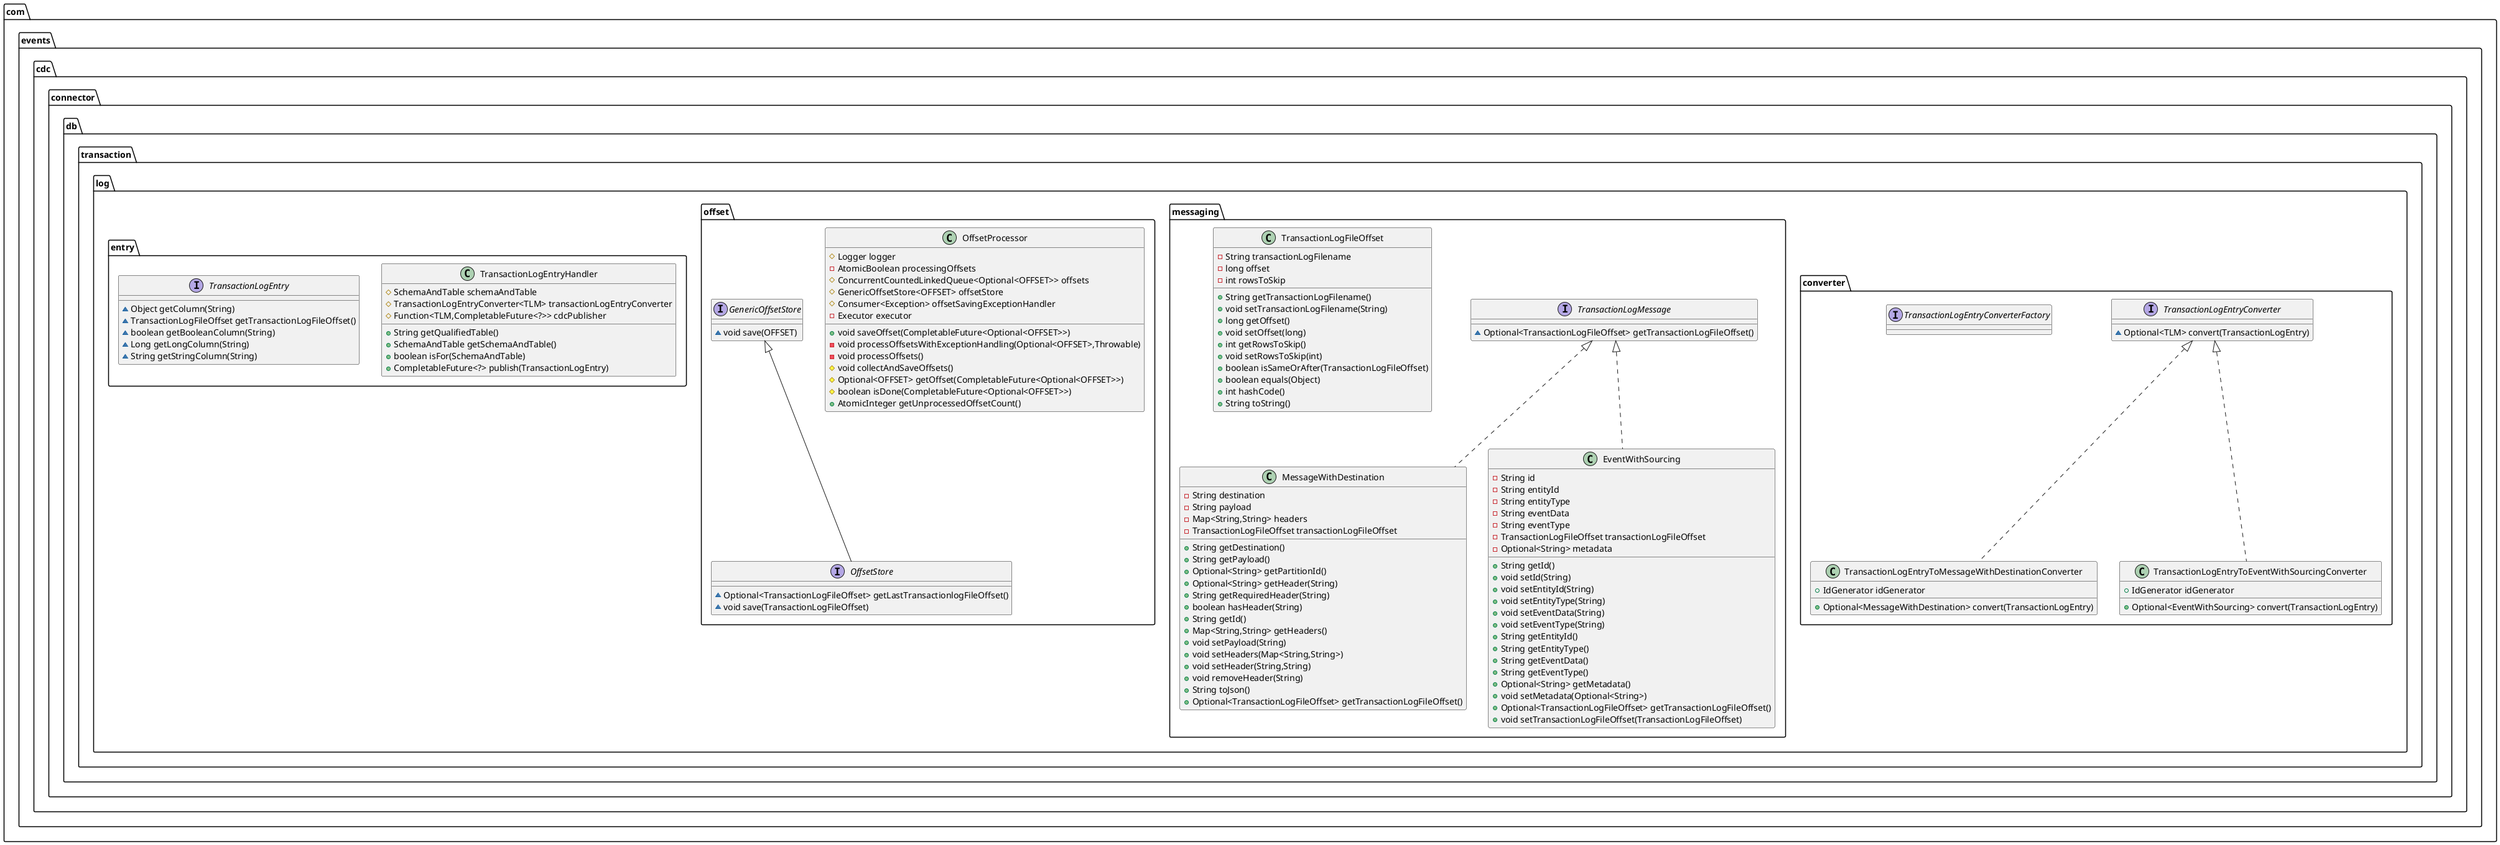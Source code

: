 @startuml
class com.events.cdc.connector.db.transaction.log.converter.TransactionLogEntryToMessageWithDestinationConverter {
+ IdGenerator idGenerator
+ Optional<MessageWithDestination> convert(TransactionLogEntry)
}
interface com.events.cdc.connector.db.transaction.log.messaging.TransactionLogMessage {
~ Optional<TransactionLogFileOffset> getTransactionLogFileOffset()
}
class com.events.cdc.connector.db.transaction.log.messaging.MessageWithDestination {
- String destination
- String payload
- Map<String,String> headers
- TransactionLogFileOffset transactionLogFileOffset
+ String getDestination()
+ String getPayload()
+ Optional<String> getPartitionId()
+ Optional<String> getHeader(String)
+ String getRequiredHeader(String)
+ boolean hasHeader(String)
+ String getId()
+ Map<String,String> getHeaders()
+ void setPayload(String)
+ void setHeaders(Map<String,String>)
+ void setHeader(String,String)
+ void removeHeader(String)
+ String toJson()
+ Optional<TransactionLogFileOffset> getTransactionLogFileOffset()
}
interface com.events.cdc.connector.db.transaction.log.offset.OffsetStore {
~ Optional<TransactionLogFileOffset> getLastTransactionlogFileOffset()
~ void save(TransactionLogFileOffset)
}
class com.events.cdc.connector.db.transaction.log.offset.OffsetProcessor {
# Logger logger
- AtomicBoolean processingOffsets
# ConcurrentCountedLinkedQueue<Optional<OFFSET>> offsets
# GenericOffsetStore<OFFSET> offsetStore
# Consumer<Exception> offsetSavingExceptionHandler
- Executor executor
+ void saveOffset(CompletableFuture<Optional<OFFSET>>)
- void processOffsetsWithExceptionHandling(Optional<OFFSET>,Throwable)
- void processOffsets()
# void collectAndSaveOffsets()
# Optional<OFFSET> getOffset(CompletableFuture<Optional<OFFSET>>)
# boolean isDone(CompletableFuture<Optional<OFFSET>>)
+ AtomicInteger getUnprocessedOffsetCount()
}
class com.events.cdc.connector.db.transaction.log.messaging.EventWithSourcing {
- String id
- String entityId
- String entityType
- String eventData
- String eventType
- TransactionLogFileOffset transactionLogFileOffset
- Optional<String> metadata
+ String getId()
+ void setId(String)
+ void setEntityId(String)
+ void setEntityType(String)
+ void setEventData(String)
+ void setEventType(String)
+ String getEntityId()
+ String getEntityType()
+ String getEventData()
+ String getEventType()
+ Optional<String> getMetadata()
+ void setMetadata(Optional<String>)
+ Optional<TransactionLogFileOffset> getTransactionLogFileOffset()
+ void setTransactionLogFileOffset(TransactionLogFileOffset)
}
class com.events.cdc.connector.db.transaction.log.entry.TransactionLogEntryHandler {
# SchemaAndTable schemaAndTable
# TransactionLogEntryConverter<TLM> transactionLogEntryConverter
# Function<TLM,CompletableFuture<?>> cdcPublisher
+ String getQualifiedTable()
+ SchemaAndTable getSchemaAndTable()
+ boolean isFor(SchemaAndTable)
+ CompletableFuture<?> publish(TransactionLogEntry)
}
class com.events.cdc.connector.db.transaction.log.messaging.TransactionLogFileOffset {
- String transactionLogFilename
- long offset
- int rowsToSkip
+ String getTransactionLogFilename()
+ void setTransactionLogFilename(String)
+ long getOffset()
+ void setOffset(long)
+ int getRowsToSkip()
+ void setRowsToSkip(int)
+ boolean isSameOrAfter(TransactionLogFileOffset)
+ boolean equals(Object)
+ int hashCode()
+ String toString()
}
interface com.events.cdc.connector.db.transaction.log.converter.TransactionLogEntryConverter {
~ Optional<TLM> convert(TransactionLogEntry)
}
interface com.events.cdc.connector.db.transaction.log.offset.GenericOffsetStore {
~ void save(OFFSET)
}
interface com.events.cdc.connector.db.transaction.log.converter.TransactionLogEntryConverterFactory {
}
interface com.events.cdc.connector.db.transaction.log.entry.TransactionLogEntry {
~ Object getColumn(String)
~ TransactionLogFileOffset getTransactionLogFileOffset()
~ boolean getBooleanColumn(String)
~ Long getLongColumn(String)
~ String getStringColumn(String)
}
class com.events.cdc.connector.db.transaction.log.converter.TransactionLogEntryToEventWithSourcingConverter {
+ IdGenerator idGenerator
+ Optional<EventWithSourcing> convert(TransactionLogEntry)
}

com.events.cdc.connector.db.transaction.log.converter.TransactionLogEntryConverter <|.. com.events.cdc.connector.db.transaction.log.converter.TransactionLogEntryToMessageWithDestinationConverter
com.events.cdc.connector.db.transaction.log.messaging.TransactionLogMessage <|.. com.events.cdc.connector.db.transaction.log.messaging.MessageWithDestination
com.events.cdc.connector.db.transaction.log.offset.GenericOffsetStore <|-- com.events.cdc.connector.db.transaction.log.offset.OffsetStore
com.events.cdc.connector.db.transaction.log.messaging.TransactionLogMessage <|.. com.events.cdc.connector.db.transaction.log.messaging.EventWithSourcing
com.events.cdc.connector.db.transaction.log.converter.TransactionLogEntryConverter <|.. com.events.cdc.connector.db.transaction.log.converter.TransactionLogEntryToEventWithSourcingConverter
@enduml